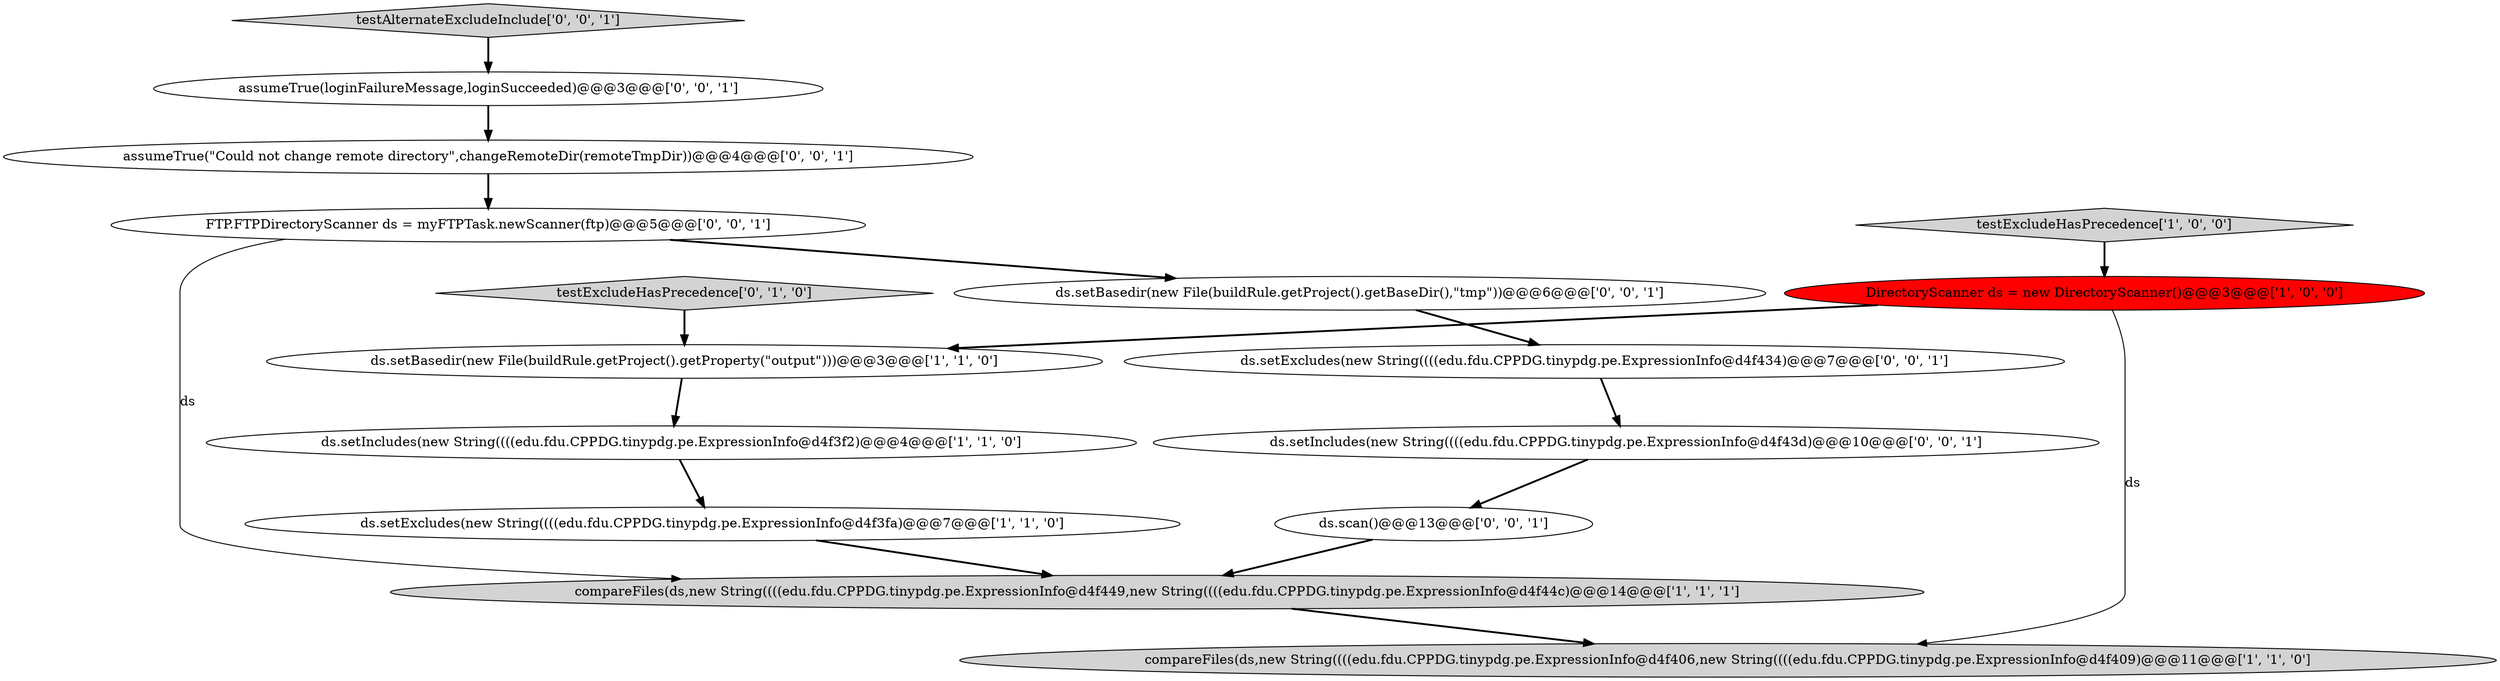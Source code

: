 digraph {
10 [style = filled, label = "ds.setBasedir(new File(buildRule.getProject().getBaseDir(),\"tmp\"))@@@6@@@['0', '0', '1']", fillcolor = white, shape = ellipse image = "AAA0AAABBB3BBB"];
8 [style = filled, label = "ds.scan()@@@13@@@['0', '0', '1']", fillcolor = white, shape = ellipse image = "AAA0AAABBB3BBB"];
2 [style = filled, label = "ds.setExcludes(new String((((edu.fdu.CPPDG.tinypdg.pe.ExpressionInfo@d4f3fa)@@@7@@@['1', '1', '0']", fillcolor = white, shape = ellipse image = "AAA0AAABBB1BBB"];
6 [style = filled, label = "ds.setBasedir(new File(buildRule.getProject().getProperty(\"output\")))@@@3@@@['1', '1', '0']", fillcolor = white, shape = ellipse image = "AAA0AAABBB1BBB"];
11 [style = filled, label = "assumeTrue(loginFailureMessage,loginSucceeded)@@@3@@@['0', '0', '1']", fillcolor = white, shape = ellipse image = "AAA0AAABBB3BBB"];
13 [style = filled, label = "ds.setIncludes(new String((((edu.fdu.CPPDG.tinypdg.pe.ExpressionInfo@d4f43d)@@@10@@@['0', '0', '1']", fillcolor = white, shape = ellipse image = "AAA0AAABBB3BBB"];
14 [style = filled, label = "testAlternateExcludeInclude['0', '0', '1']", fillcolor = lightgray, shape = diamond image = "AAA0AAABBB3BBB"];
15 [style = filled, label = "FTP.FTPDirectoryScanner ds = myFTPTask.newScanner(ftp)@@@5@@@['0', '0', '1']", fillcolor = white, shape = ellipse image = "AAA0AAABBB3BBB"];
9 [style = filled, label = "ds.setExcludes(new String((((edu.fdu.CPPDG.tinypdg.pe.ExpressionInfo@d4f434)@@@7@@@['0', '0', '1']", fillcolor = white, shape = ellipse image = "AAA0AAABBB3BBB"];
12 [style = filled, label = "assumeTrue(\"Could not change remote directory\",changeRemoteDir(remoteTmpDir))@@@4@@@['0', '0', '1']", fillcolor = white, shape = ellipse image = "AAA0AAABBB3BBB"];
7 [style = filled, label = "testExcludeHasPrecedence['0', '1', '0']", fillcolor = lightgray, shape = diamond image = "AAA0AAABBB2BBB"];
5 [style = filled, label = "ds.setIncludes(new String((((edu.fdu.CPPDG.tinypdg.pe.ExpressionInfo@d4f3f2)@@@4@@@['1', '1', '0']", fillcolor = white, shape = ellipse image = "AAA0AAABBB1BBB"];
1 [style = filled, label = "compareFiles(ds,new String((((edu.fdu.CPPDG.tinypdg.pe.ExpressionInfo@d4f449,new String((((edu.fdu.CPPDG.tinypdg.pe.ExpressionInfo@d4f44c)@@@14@@@['1', '1', '1']", fillcolor = lightgray, shape = ellipse image = "AAA0AAABBB1BBB"];
0 [style = filled, label = "compareFiles(ds,new String((((edu.fdu.CPPDG.tinypdg.pe.ExpressionInfo@d4f406,new String((((edu.fdu.CPPDG.tinypdg.pe.ExpressionInfo@d4f409)@@@11@@@['1', '1', '0']", fillcolor = lightgray, shape = ellipse image = "AAA0AAABBB1BBB"];
3 [style = filled, label = "DirectoryScanner ds = new DirectoryScanner()@@@3@@@['1', '0', '0']", fillcolor = red, shape = ellipse image = "AAA1AAABBB1BBB"];
4 [style = filled, label = "testExcludeHasPrecedence['1', '0', '0']", fillcolor = lightgray, shape = diamond image = "AAA0AAABBB1BBB"];
8->1 [style = bold, label=""];
4->3 [style = bold, label=""];
6->5 [style = bold, label=""];
3->6 [style = bold, label=""];
5->2 [style = bold, label=""];
11->12 [style = bold, label=""];
15->10 [style = bold, label=""];
10->9 [style = bold, label=""];
1->0 [style = bold, label=""];
13->8 [style = bold, label=""];
14->11 [style = bold, label=""];
3->0 [style = solid, label="ds"];
2->1 [style = bold, label=""];
15->1 [style = solid, label="ds"];
7->6 [style = bold, label=""];
9->13 [style = bold, label=""];
12->15 [style = bold, label=""];
}
